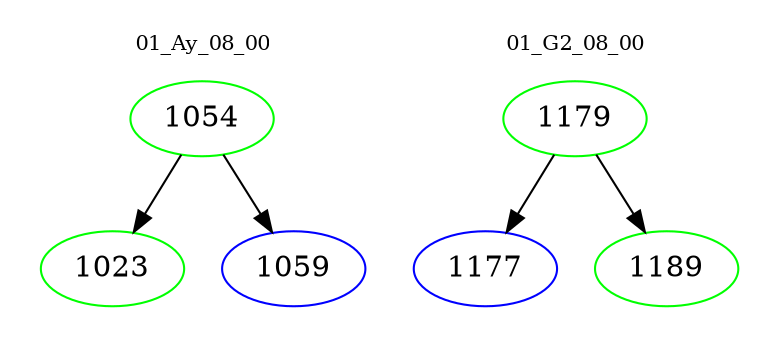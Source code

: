 digraph{
subgraph cluster_0 {
color = white
label = "01_Ay_08_00";
fontsize=10;
T0_1054 [label="1054", color="green"]
T0_1054 -> T0_1023 [color="black"]
T0_1023 [label="1023", color="green"]
T0_1054 -> T0_1059 [color="black"]
T0_1059 [label="1059", color="blue"]
}
subgraph cluster_1 {
color = white
label = "01_G2_08_00";
fontsize=10;
T1_1179 [label="1179", color="green"]
T1_1179 -> T1_1177 [color="black"]
T1_1177 [label="1177", color="blue"]
T1_1179 -> T1_1189 [color="black"]
T1_1189 [label="1189", color="green"]
}
}

